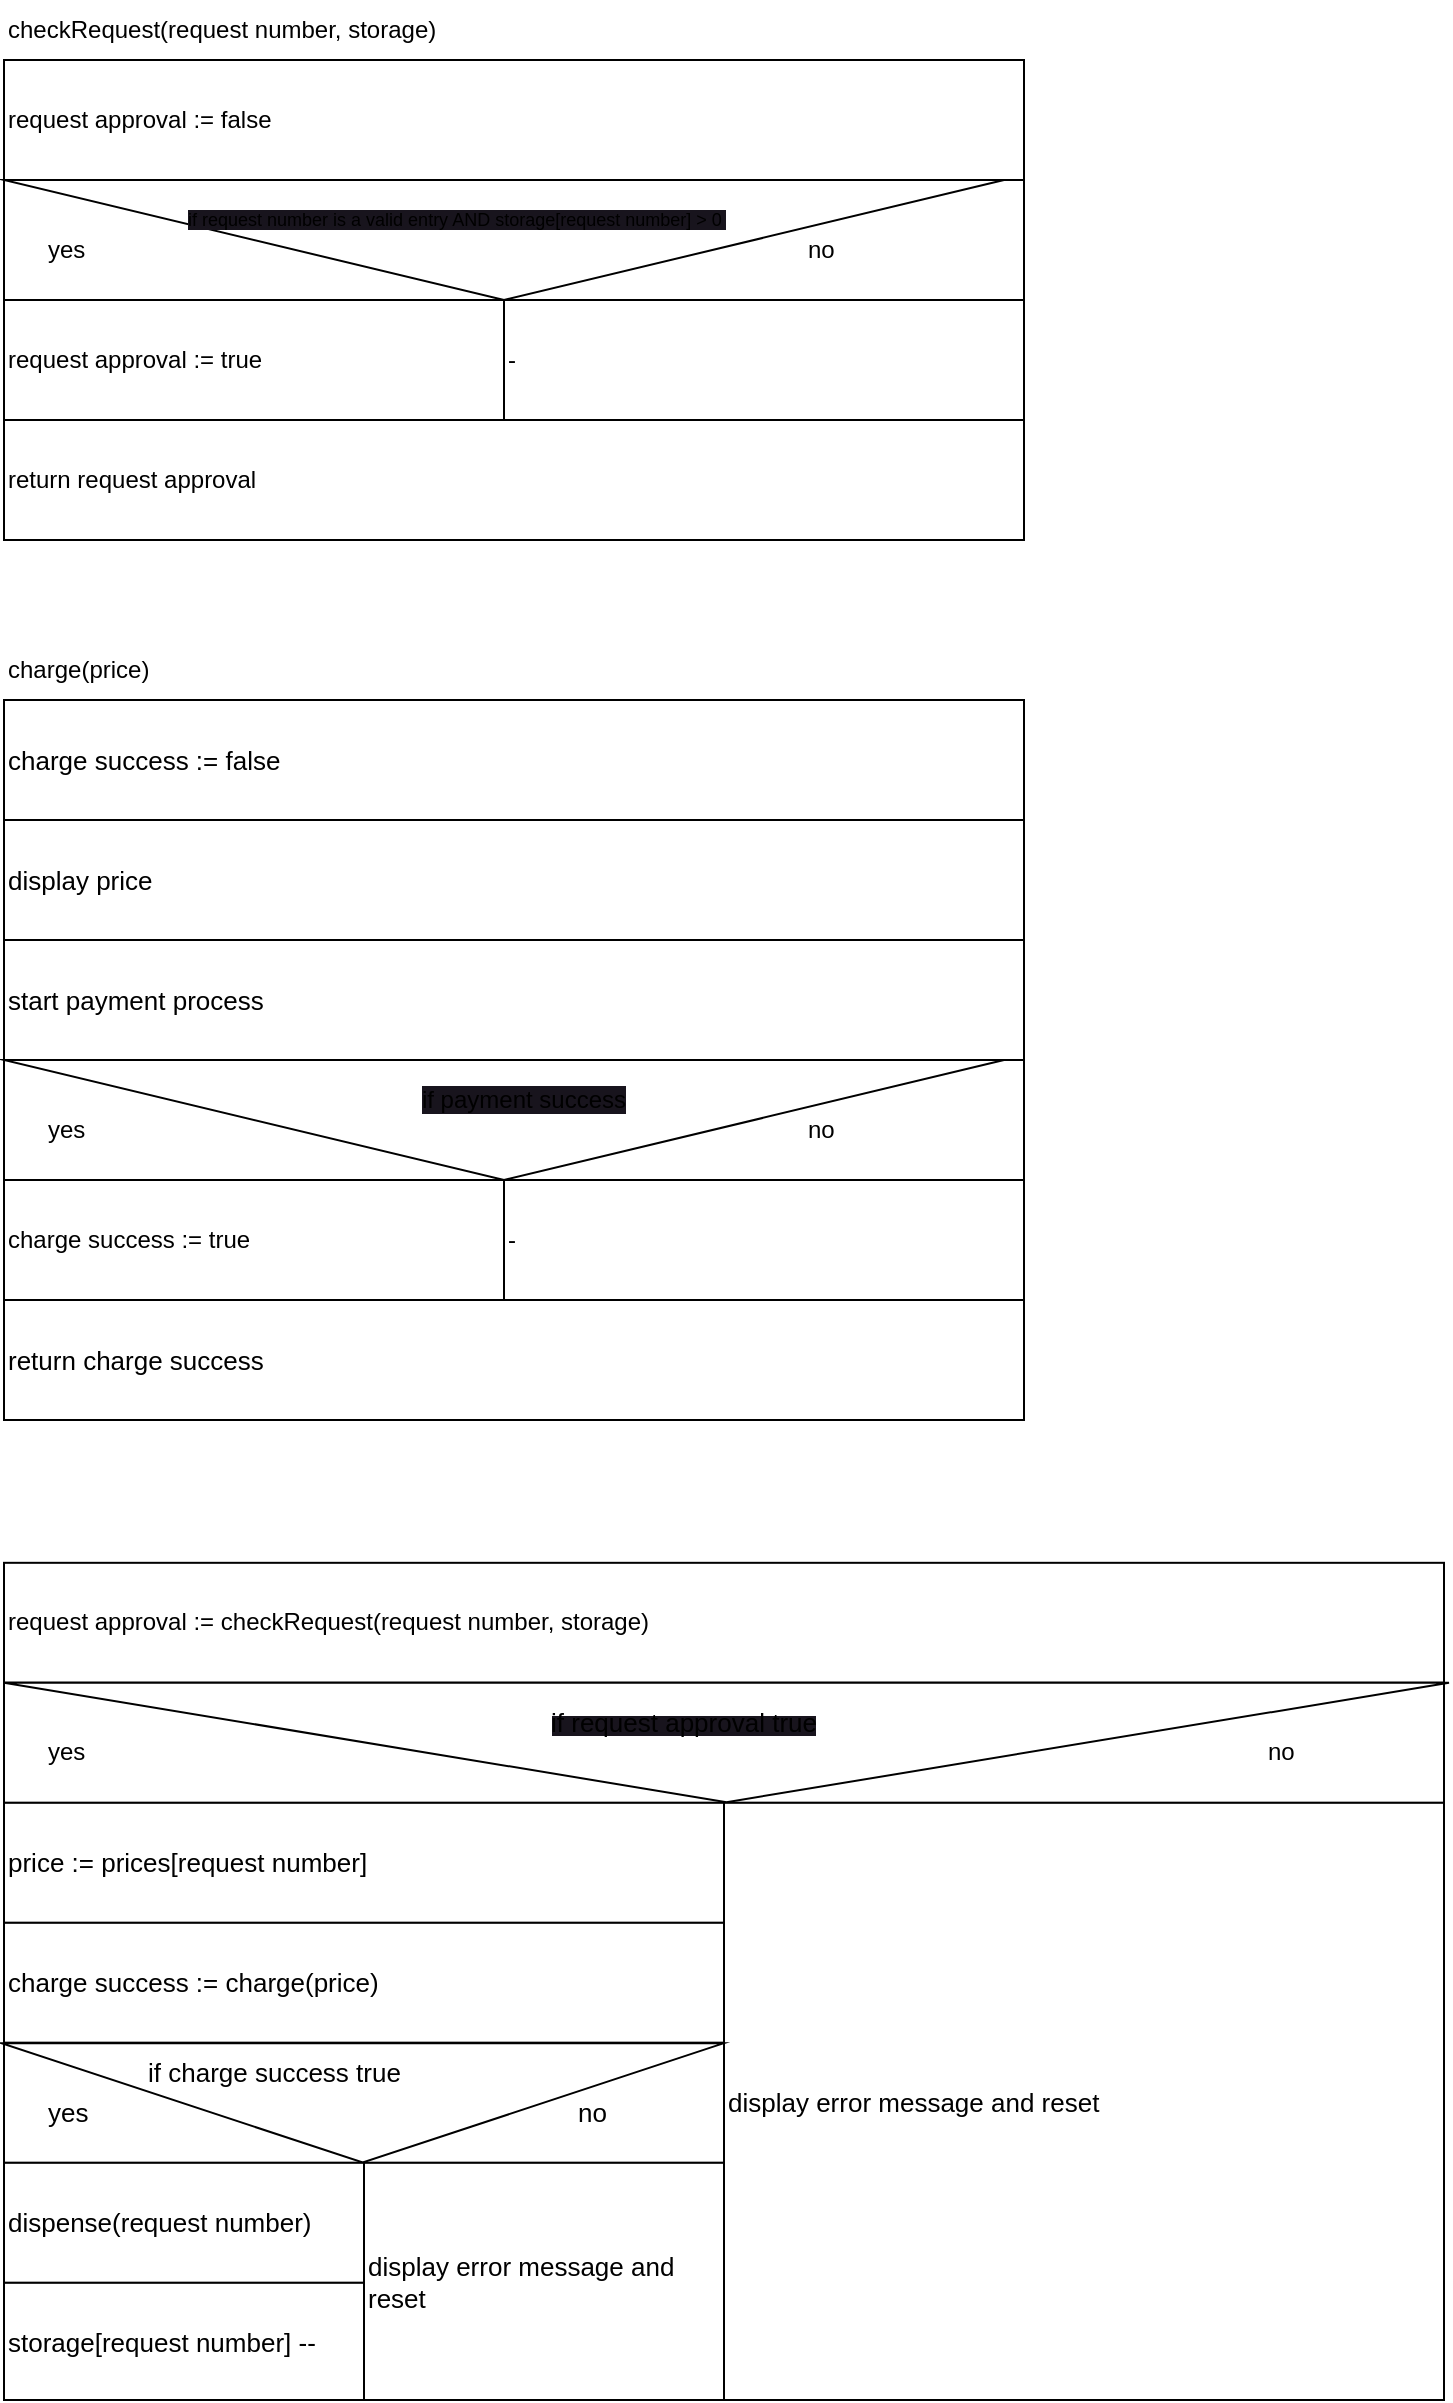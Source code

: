<mxfile>
    <diagram id="AndmlG8OXz59sX7ShXyj" name="Page-1">
        <mxGraphModel dx="1002" dy="571" grid="1" gridSize="10" guides="1" tooltips="1" connect="1" arrows="1" fold="1" page="1" pageScale="1" pageWidth="850" pageHeight="1100" background="none" math="0" shadow="0">
            <root>
                <mxCell id="0"/>
                <mxCell id="1" parent="0"/>
                <mxCell id="8" value="" style="rounded=0;whiteSpace=wrap;html=1;align=left;" vertex="1" parent="1">
                    <mxGeometry x="80" y="140" width="510" height="60" as="geometry"/>
                </mxCell>
                <mxCell id="9" value="checkRequest(request number, storage)" style="text;html=1;align=left;verticalAlign=middle;resizable=0;points=[];autosize=1;strokeColor=none;fillColor=none;" vertex="1" parent="1">
                    <mxGeometry x="80" y="50" width="240" height="30" as="geometry"/>
                </mxCell>
                <mxCell id="10" value="" style="triangle;whiteSpace=wrap;html=1;rotation=90;horizontal=0;align=left;" vertex="1" parent="1">
                    <mxGeometry x="300" y="-80" width="60" height="500" as="geometry"/>
                </mxCell>
                <mxCell id="11" value="yes&lt;span style=&quot;color: rgba(0, 0, 0, 0); font-family: monospace; font-size: 0px;&quot;&gt;%3CmxGraphModel%3E%3Croot%3E%3CmxCell%20id%3D%220%22%2F%3E%3CmxCell%20id%3D%221%22%20parent%3D%220%22%2F%3E%3CmxCell%20id%3D%222%22%20value%3D%22%22%20style%3D%22rounded%3D0%3BwhiteSpace%3Dwrap%3Bhtml%3D1%3Balign%3Dleft%3B%22%20vertex%3D%221%22%20parent%3D%221%22%3E%3CmxGeometry%20x%3D%22100%22%20y%3D%22670%22%20width%3D%22480%22%20height%3D%22140%22%20as%3D%22geometry%22%2F%3E%3C%2FmxCell%3E%3CmxCell%20id%3D%223%22%20value%3D%22schenk%20vloeistof%20in%20object%22%20style%3D%22rounded%3D0%3BwhiteSpace%3Dwrap%3Bhtml%3D1%3Balign%3Dleft%3B%22%20vertex%3D%221%22%20parent%3D%221%22%3E%3CmxGeometry%20x%3D%22160%22%20y%3D%22710%22%20width%3D%22420%22%20height%3D%22100%22%20as%3D%22geometry%22%2F%3E%3C%2FmxCell%3E%3CmxCell%20id%3D%224%22%20value%3D%22zolang%20ingeschonken%20hoeveelheid%20%26amp%3Blt%3B%20benodigde%20hoeveelheid%20EN%20kopje%20loopt%20niet%20over%22%20style%3D%22text%3Bhtml%3D1%3BstrokeColor%3Dnone%3BfillColor%3Dnone%3Balign%3Dleft%3BverticalAlign%3Dmiddle%3BwhiteSpace%3Dwrap%3Brounded%3D0%3B%22%20vertex%3D%221%22%20parent%3D%221%22%3E%3CmxGeometry%20x%3D%22110%22%20y%3D%22680%22%20width%3D%22340%22%20height%3D%2230%22%20as%3D%22geometry%22%2F%3E%3C%2FmxCell%3E%3CmxCell%20id%3D%225%22%20value%3D%22return%20success%22%20style%3D%22rounded%3D0%3BwhiteSpace%3Dwrap%3Bhtml%3D1%3Balign%3Dleft%3B%22%20vertex%3D%221%22%20parent%3D%221%22%3E%3CmxGeometry%20x%3D%22100%22%20y%3D%22810%22%20width%3D%22480%22%20height%3D%2260%22%20as%3D%22geometry%22%2F%3E%3C%2FmxCell%3E%3C%2Froot%3E%3C%2FmxGraphModel%3E&lt;/span&gt;" style="text;html=1;strokeColor=none;fillColor=none;align=left;verticalAlign=middle;whiteSpace=wrap;rounded=0;" vertex="1" parent="1">
                    <mxGeometry x="100" y="160" width="60" height="30" as="geometry"/>
                </mxCell>
                <mxCell id="12" value="no" style="text;html=1;strokeColor=none;fillColor=none;align=left;verticalAlign=middle;whiteSpace=wrap;rounded=0;" vertex="1" parent="1">
                    <mxGeometry x="480" y="160" width="60" height="30" as="geometry"/>
                </mxCell>
                <mxCell id="13" value="request approval := true" style="rounded=0;whiteSpace=wrap;html=1;align=left;" vertex="1" parent="1">
                    <mxGeometry x="80" y="200" width="250" height="60" as="geometry"/>
                </mxCell>
                <mxCell id="14" value="-" style="rounded=0;whiteSpace=wrap;html=1;align=left;" vertex="1" parent="1">
                    <mxGeometry x="330" y="200" width="260" height="60" as="geometry"/>
                </mxCell>
                <mxCell id="15" value="request approval := false" style="rounded=0;whiteSpace=wrap;html=1;align=left;" vertex="1" parent="1">
                    <mxGeometry x="80" y="80" width="510" height="60" as="geometry"/>
                </mxCell>
                <mxCell id="16" value="return request approval" style="rounded=0;whiteSpace=wrap;html=1;align=left;" vertex="1" parent="1">
                    <mxGeometry x="80" y="260" width="510" height="60" as="geometry"/>
                </mxCell>
                <mxCell id="27" value="&lt;span style=&quot;background-color: rgb(24, 20, 29);&quot;&gt;if request number is a valid entry AND storage[request number] &amp;gt; 0&amp;nbsp;&lt;/span&gt;" style="text;html=1;strokeColor=none;fillColor=none;align=left;verticalAlign=middle;whiteSpace=wrap;rounded=0;fontSize=9;" vertex="1" parent="1">
                    <mxGeometry x="170" y="140" width="340" height="40" as="geometry"/>
                </mxCell>
                <mxCell id="31" value="request approval := checkRequest(request number, storage)" style="rounded=0;whiteSpace=wrap;html=1;align=left;" vertex="1" parent="1">
                    <mxGeometry x="80" y="831.41" width="720" height="60" as="geometry"/>
                </mxCell>
                <mxCell id="32" value="" style="rounded=0;whiteSpace=wrap;html=1;align=left;" vertex="1" parent="1">
                    <mxGeometry x="80" y="891.41" width="720" height="60" as="geometry"/>
                </mxCell>
                <mxCell id="33" value="" style="triangle;whiteSpace=wrap;html=1;rotation=90;horizontal=0;align=left;" vertex="1" parent="1">
                    <mxGeometry x="411.42" y="560" width="59.68" height="722.5" as="geometry"/>
                </mxCell>
                <mxCell id="34" value="yes&lt;span style=&quot;color: rgba(0, 0, 0, 0); font-family: monospace; font-size: 0px;&quot;&gt;%3CmxGraphModel%3E%3Croot%3E%3CmxCell%20id%3D%220%22%2F%3E%3CmxCell%20id%3D%221%22%20parent%3D%220%22%2F%3E%3CmxCell%20id%3D%222%22%20value%3D%22%22%20style%3D%22rounded%3D0%3BwhiteSpace%3Dwrap%3Bhtml%3D1%3Balign%3Dleft%3B%22%20vertex%3D%221%22%20parent%3D%221%22%3E%3CmxGeometry%20x%3D%22100%22%20y%3D%22670%22%20width%3D%22480%22%20height%3D%22140%22%20as%3D%22geometry%22%2F%3E%3C%2FmxCell%3E%3CmxCell%20id%3D%223%22%20value%3D%22schenk%20vloeistof%20in%20object%22%20style%3D%22rounded%3D0%3BwhiteSpace%3Dwrap%3Bhtml%3D1%3Balign%3Dleft%3B%22%20vertex%3D%221%22%20parent%3D%221%22%3E%3CmxGeometry%20x%3D%22160%22%20y%3D%22710%22%20width%3D%22420%22%20height%3D%22100%22%20as%3D%22geometry%22%2F%3E%3C%2FmxCell%3E%3CmxCell%20id%3D%224%22%20value%3D%22zolang%20ingeschonken%20hoeveelheid%20%26amp%3Blt%3B%20benodigde%20hoeveelheid%20EN%20kopje%20loopt%20niet%20over%22%20style%3D%22text%3Bhtml%3D1%3BstrokeColor%3Dnone%3BfillColor%3Dnone%3Balign%3Dleft%3BverticalAlign%3Dmiddle%3BwhiteSpace%3Dwrap%3Brounded%3D0%3B%22%20vertex%3D%221%22%20parent%3D%221%22%3E%3CmxGeometry%20x%3D%22110%22%20y%3D%22680%22%20width%3D%22340%22%20height%3D%2230%22%20as%3D%22geometry%22%2F%3E%3C%2FmxCell%3E%3CmxCell%20id%3D%225%22%20value%3D%22return%20success%22%20style%3D%22rounded%3D0%3BwhiteSpace%3Dwrap%3Bhtml%3D1%3Balign%3Dleft%3B%22%20vertex%3D%221%22%20parent%3D%221%22%3E%3CmxGeometry%20x%3D%22100%22%20y%3D%22810%22%20width%3D%22480%22%20height%3D%2260%22%20as%3D%22geometry%22%2F%3E%3C%2FmxCell%3E%3C%2Froot%3E%3C%2FmxGraphModel%3E&lt;/span&gt;" style="text;html=1;strokeColor=none;fillColor=none;align=left;verticalAlign=middle;whiteSpace=wrap;rounded=0;" vertex="1" parent="1">
                    <mxGeometry x="100" y="911.41" width="60" height="30" as="geometry"/>
                </mxCell>
                <mxCell id="35" value="no" style="text;html=1;strokeColor=none;fillColor=none;align=left;verticalAlign=middle;whiteSpace=wrap;rounded=0;" vertex="1" parent="1">
                    <mxGeometry x="710" y="911.41" width="60" height="30" as="geometry"/>
                </mxCell>
                <mxCell id="36" value="&lt;span style=&quot;background-color: rgb(24, 20, 29);&quot;&gt;&lt;font style=&quot;font-size: 13px;&quot;&gt;if request approval true&lt;/font&gt;&lt;/span&gt;" style="text;html=1;strokeColor=none;fillColor=none;align=center;verticalAlign=middle;whiteSpace=wrap;rounded=0;fontSize=9;" vertex="1" parent="1">
                    <mxGeometry x="250" y="891.41" width="340" height="40" as="geometry"/>
                </mxCell>
                <mxCell id="37" value="display error message and reset" style="rounded=0;whiteSpace=wrap;html=1;fontSize=13;align=left;" vertex="1" parent="1">
                    <mxGeometry x="440" y="951.41" width="360" height="298.59" as="geometry"/>
                </mxCell>
                <mxCell id="38" value="price := prices[request number]" style="rounded=0;whiteSpace=wrap;html=1;fontSize=13;align=left;" vertex="1" parent="1">
                    <mxGeometry x="80" y="951.41" width="360" height="60" as="geometry"/>
                </mxCell>
                <mxCell id="40" value="charge success := charge(price)" style="rounded=0;whiteSpace=wrap;html=1;fontSize=13;align=left;" vertex="1" parent="1">
                    <mxGeometry x="80" y="1011.41" width="360" height="60" as="geometry"/>
                </mxCell>
                <mxCell id="41" value="" style="rounded=0;whiteSpace=wrap;html=1;fontSize=13;align=left;" vertex="1" parent="1">
                    <mxGeometry x="80" y="1071.41" width="360" height="60" as="geometry"/>
                </mxCell>
                <mxCell id="42" value="" style="triangle;whiteSpace=wrap;html=1;rotation=90;horizontal=0;align=left;" vertex="1" parent="1">
                    <mxGeometry x="229.54" y="920.79" width="59.68" height="361.25" as="geometry"/>
                </mxCell>
                <mxCell id="43" value="if charge success true" style="text;html=1;strokeColor=none;fillColor=none;align=left;verticalAlign=middle;whiteSpace=wrap;rounded=0;fontSize=13;" vertex="1" parent="1">
                    <mxGeometry x="150" y="1071.41" width="250" height="30" as="geometry"/>
                </mxCell>
                <mxCell id="44" value="yes" style="text;html=1;strokeColor=none;fillColor=none;align=left;verticalAlign=middle;whiteSpace=wrap;rounded=0;fontSize=13;" vertex="1" parent="1">
                    <mxGeometry x="100" y="1091.41" width="60" height="30" as="geometry"/>
                </mxCell>
                <mxCell id="45" value="no" style="text;html=1;strokeColor=none;fillColor=none;align=left;verticalAlign=middle;whiteSpace=wrap;rounded=0;fontSize=13;" vertex="1" parent="1">
                    <mxGeometry x="365" y="1091.41" width="60" height="30" as="geometry"/>
                </mxCell>
                <mxCell id="46" value="display error message and reset" style="rounded=0;whiteSpace=wrap;html=1;fontSize=13;align=left;" vertex="1" parent="1">
                    <mxGeometry x="260" y="1131.41" width="180" height="118.59" as="geometry"/>
                </mxCell>
                <mxCell id="47" value="dispense(request number)" style="rounded=0;whiteSpace=wrap;html=1;fontSize=13;align=left;" vertex="1" parent="1">
                    <mxGeometry x="80" y="1131.41" width="180" height="60" as="geometry"/>
                </mxCell>
                <mxCell id="49" value="charge success := false" style="rounded=0;whiteSpace=wrap;html=1;fontSize=13;align=left;" vertex="1" parent="1">
                    <mxGeometry x="80" y="400" width="510" height="60" as="geometry"/>
                </mxCell>
                <mxCell id="50" value="charge(price)" style="text;html=1;align=left;verticalAlign=middle;resizable=0;points=[];autosize=1;strokeColor=none;fillColor=none;" vertex="1" parent="1">
                    <mxGeometry x="80" y="370" width="90" height="30" as="geometry"/>
                </mxCell>
                <mxCell id="51" value="storage[request number] --" style="rounded=0;whiteSpace=wrap;html=1;fontSize=13;align=left;" vertex="1" parent="1">
                    <mxGeometry x="80" y="1191.41" width="180" height="58.59" as="geometry"/>
                </mxCell>
                <mxCell id="52" value="display price" style="rounded=0;whiteSpace=wrap;html=1;fontSize=13;align=left;" vertex="1" parent="1">
                    <mxGeometry x="80" y="460" width="510" height="60" as="geometry"/>
                </mxCell>
                <mxCell id="53" value="start payment process&amp;nbsp;" style="rounded=0;whiteSpace=wrap;html=1;fontSize=13;align=left;" vertex="1" parent="1">
                    <mxGeometry x="80" y="520" width="510" height="60" as="geometry"/>
                </mxCell>
                <mxCell id="54" value="return charge success" style="rounded=0;whiteSpace=wrap;html=1;fontSize=13;align=left;" vertex="1" parent="1">
                    <mxGeometry x="80" y="700" width="510" height="60" as="geometry"/>
                </mxCell>
                <mxCell id="57" value="" style="rounded=0;whiteSpace=wrap;html=1;align=left;" vertex="1" parent="1">
                    <mxGeometry x="80" y="580" width="510" height="60" as="geometry"/>
                </mxCell>
                <mxCell id="58" value="" style="triangle;whiteSpace=wrap;html=1;rotation=90;horizontal=0;align=left;" vertex="1" parent="1">
                    <mxGeometry x="300" y="360" width="60" height="500" as="geometry"/>
                </mxCell>
                <mxCell id="59" value="yes&lt;span style=&quot;color: rgba(0, 0, 0, 0); font-family: monospace; font-size: 0px;&quot;&gt;%3CmxGraphModel%3E%3Croot%3E%3CmxCell%20id%3D%220%22%2F%3E%3CmxCell%20id%3D%221%22%20parent%3D%220%22%2F%3E%3CmxCell%20id%3D%222%22%20value%3D%22%22%20style%3D%22rounded%3D0%3BwhiteSpace%3Dwrap%3Bhtml%3D1%3Balign%3Dleft%3B%22%20vertex%3D%221%22%20parent%3D%221%22%3E%3CmxGeometry%20x%3D%22100%22%20y%3D%22670%22%20width%3D%22480%22%20height%3D%22140%22%20as%3D%22geometry%22%2F%3E%3C%2FmxCell%3E%3CmxCell%20id%3D%223%22%20value%3D%22schenk%20vloeistof%20in%20object%22%20style%3D%22rounded%3D0%3BwhiteSpace%3Dwrap%3Bhtml%3D1%3Balign%3Dleft%3B%22%20vertex%3D%221%22%20parent%3D%221%22%3E%3CmxGeometry%20x%3D%22160%22%20y%3D%22710%22%20width%3D%22420%22%20height%3D%22100%22%20as%3D%22geometry%22%2F%3E%3C%2FmxCell%3E%3CmxCell%20id%3D%224%22%20value%3D%22zolang%20ingeschonken%20hoeveelheid%20%26amp%3Blt%3B%20benodigde%20hoeveelheid%20EN%20kopje%20loopt%20niet%20over%22%20style%3D%22text%3Bhtml%3D1%3BstrokeColor%3Dnone%3BfillColor%3Dnone%3Balign%3Dleft%3BverticalAlign%3Dmiddle%3BwhiteSpace%3Dwrap%3Brounded%3D0%3B%22%20vertex%3D%221%22%20parent%3D%221%22%3E%3CmxGeometry%20x%3D%22110%22%20y%3D%22680%22%20width%3D%22340%22%20height%3D%2230%22%20as%3D%22geometry%22%2F%3E%3C%2FmxCell%3E%3CmxCell%20id%3D%225%22%20value%3D%22return%20success%22%20style%3D%22rounded%3D0%3BwhiteSpace%3Dwrap%3Bhtml%3D1%3Balign%3Dleft%3B%22%20vertex%3D%221%22%20parent%3D%221%22%3E%3CmxGeometry%20x%3D%22100%22%20y%3D%22810%22%20width%3D%22480%22%20height%3D%2260%22%20as%3D%22geometry%22%2F%3E%3C%2FmxCell%3E%3C%2Froot%3E%3C%2FmxGraphModel%3E&lt;/span&gt;" style="text;html=1;strokeColor=none;fillColor=none;align=left;verticalAlign=middle;whiteSpace=wrap;rounded=0;" vertex="1" parent="1">
                    <mxGeometry x="100" y="600" width="60" height="30" as="geometry"/>
                </mxCell>
                <mxCell id="60" value="no" style="text;html=1;strokeColor=none;fillColor=none;align=left;verticalAlign=middle;whiteSpace=wrap;rounded=0;" vertex="1" parent="1">
                    <mxGeometry x="480" y="600" width="60" height="30" as="geometry"/>
                </mxCell>
                <mxCell id="61" value="&lt;span style=&quot;background-color: rgb(24, 20, 29); font-size: 12px;&quot;&gt;if payment success&lt;/span&gt;" style="text;html=1;strokeColor=none;fillColor=none;align=center;verticalAlign=middle;whiteSpace=wrap;rounded=0;fontSize=12;" vertex="1" parent="1">
                    <mxGeometry x="170" y="580" width="340" height="40" as="geometry"/>
                </mxCell>
                <mxCell id="62" value="charge success := true" style="rounded=0;whiteSpace=wrap;html=1;fontSize=12;align=left;" vertex="1" parent="1">
                    <mxGeometry x="80" y="640" width="250" height="60" as="geometry"/>
                </mxCell>
                <mxCell id="63" value="-" style="rounded=0;whiteSpace=wrap;html=1;fontSize=12;align=left;" vertex="1" parent="1">
                    <mxGeometry x="330" y="640" width="260" height="60" as="geometry"/>
                </mxCell>
            </root>
        </mxGraphModel>
    </diagram>
</mxfile>